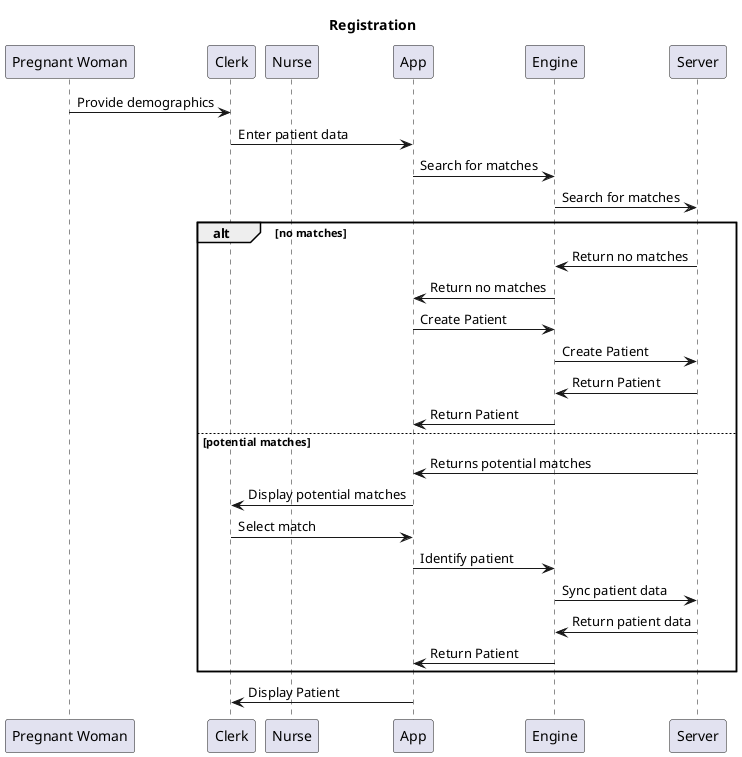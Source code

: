 @startuml Registration
title Registration
participant "Pregnant Woman" as PW
participant "Clerk" as Clerk
participant "Nurse" as Nurse
participant "App" as App
participant "Engine" as Engine
participant "Server" as Server

PW -> Clerk: Provide demographics
Clerk -> App: Enter patient data
App -> Engine: Search for matches
Engine -> Server: Search for matches
alt no matches
Server -> Engine: Return no matches
Engine -> App: Return no matches
App -> Engine: Create Patient
Engine -> Server: Create Patient
Server -> Engine: Return Patient
Engine -> App: Return Patient
else potential matches
Server -> App: Returns potential matches
App -> Clerk: Display potential matches
Clerk -> App: Select match
App -> Engine: Identify patient
Engine -> Server: Sync patient data
Server -> Engine: Return patient data
Engine -> App: Return Patient
end
App -> Clerk: Display Patient

@enduml